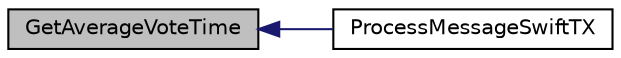 digraph "GetAverageVoteTime"
{
  edge [fontname="Helvetica",fontsize="10",labelfontname="Helvetica",labelfontsize="10"];
  node [fontname="Helvetica",fontsize="10",shape=record];
  rankdir="LR";
  Node49 [label="GetAverageVoteTime",height=0.2,width=0.4,color="black", fillcolor="grey75", style="filled", fontcolor="black"];
  Node49 -> Node50 [dir="back",color="midnightblue",fontsize="10",style="solid",fontname="Helvetica"];
  Node50 [label="ProcessMessageSwiftTX",height=0.2,width=0.4,color="black", fillcolor="white", style="filled",URL="$swifttx_8h.html#a155e5c12fe35b2b4129c46ba9b66b06f"];
}
